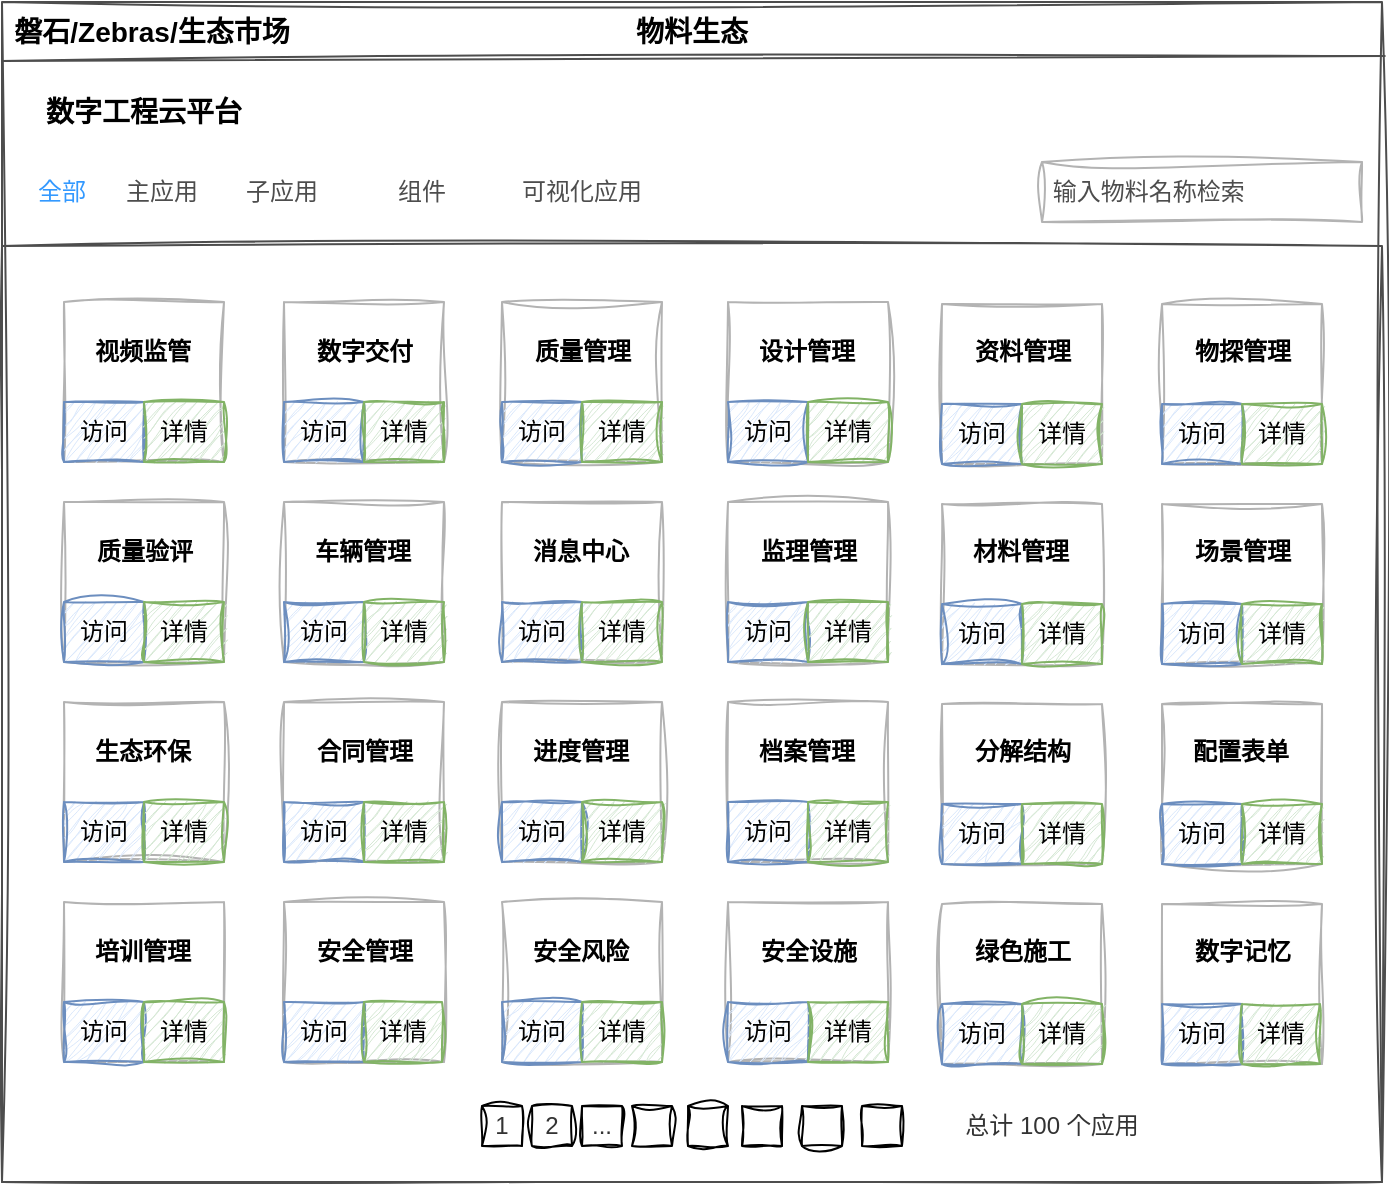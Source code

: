<mxfile version="23.1.5" type="github">
  <diagram name="第 1 页" id="OyjIwlZL_Nj2LDqeHZL8">
    <mxGraphModel dx="1259" dy="702" grid="1" gridSize="10" guides="1" tooltips="1" connect="1" arrows="1" fold="1" page="1" pageScale="1" pageWidth="827" pageHeight="1169" math="0" shadow="0">
      <root>
        <mxCell id="0" />
        <mxCell id="1" parent="0" />
        <mxCell id="6N8xe3_TxVTpXBkaAM9S-1" value="" style="rounded=0;whiteSpace=wrap;html=1;fillColor=none;strokeColor=#4D4D4D;shadow=0;sketch=1;curveFitting=1;jiggle=2;" vertex="1" parent="1">
          <mxGeometry x="60" y="140" width="690" height="590" as="geometry" />
        </mxCell>
        <mxCell id="6N8xe3_TxVTpXBkaAM9S-2" value="" style="rounded=0;whiteSpace=wrap;html=1;fillColor=none;strokeColor=#4D4D4D;shadow=0;sketch=1;curveFitting=1;jiggle=2;" vertex="1" parent="1">
          <mxGeometry x="60" y="262" width="690" height="468" as="geometry" />
        </mxCell>
        <mxCell id="6N8xe3_TxVTpXBkaAM9S-3" value="数字工程云平台" style="text;html=1;align=left;verticalAlign=middle;whiteSpace=wrap;rounded=0;shadow=0;fontSize=14;fontStyle=1;sketch=1;curveFitting=1;jiggle=2;" vertex="1" parent="1">
          <mxGeometry x="80" y="180" width="210" height="30" as="geometry" />
        </mxCell>
        <mxCell id="6N8xe3_TxVTpXBkaAM9S-4" value="物料生态" style="text;html=1;align=center;verticalAlign=middle;whiteSpace=wrap;rounded=0;fontSize=14;fontStyle=1;shadow=0;sketch=1;curveFitting=1;jiggle=2;" vertex="1" parent="1">
          <mxGeometry x="375" y="140" width="60" height="30" as="geometry" />
        </mxCell>
        <mxCell id="6N8xe3_TxVTpXBkaAM9S-5" value="磐石/Zebras/生态市场" style="text;html=1;align=center;verticalAlign=middle;whiteSpace=wrap;rounded=0;fontSize=14;fontStyle=1;shadow=0;sketch=1;curveFitting=1;jiggle=2;" vertex="1" parent="1">
          <mxGeometry x="60" y="140" width="150" height="30" as="geometry" />
        </mxCell>
        <mxCell id="6N8xe3_TxVTpXBkaAM9S-6" value="&lt;font color=&quot;#4d4d4d&quot;&gt;&amp;nbsp;输入物料名称检索&lt;/font&gt;" style="text;html=1;align=left;verticalAlign=middle;whiteSpace=wrap;rounded=0;strokeColor=#B3B3B3;shadow=0;sketch=1;curveFitting=1;jiggle=2;" vertex="1" parent="1">
          <mxGeometry x="580" y="220" width="160" height="30" as="geometry" />
        </mxCell>
        <mxCell id="6N8xe3_TxVTpXBkaAM9S-7" value="全部" style="text;html=1;align=center;verticalAlign=middle;whiteSpace=wrap;rounded=0;fontColor=#3399FF;shadow=0;sketch=1;curveFitting=1;jiggle=2;" vertex="1" parent="1">
          <mxGeometry x="60" y="220" width="60" height="30" as="geometry" />
        </mxCell>
        <mxCell id="6N8xe3_TxVTpXBkaAM9S-8" value="主应用" style="text;html=1;align=center;verticalAlign=middle;whiteSpace=wrap;rounded=0;fontColor=#4D4D4D;shadow=0;sketch=1;curveFitting=1;jiggle=2;" vertex="1" parent="1">
          <mxGeometry x="120" y="220" width="40" height="30" as="geometry" />
        </mxCell>
        <mxCell id="6N8xe3_TxVTpXBkaAM9S-9" value="&lt;font&gt;子应用&lt;/font&gt;" style="text;html=1;align=center;verticalAlign=middle;whiteSpace=wrap;rounded=0;shadow=0;fontColor=#4D4D4D;sketch=1;curveFitting=1;jiggle=2;" vertex="1" parent="1">
          <mxGeometry x="180" y="220" width="40" height="30" as="geometry" />
        </mxCell>
        <mxCell id="6N8xe3_TxVTpXBkaAM9S-10" value="&lt;font&gt;组件&lt;/font&gt;" style="text;html=1;align=center;verticalAlign=middle;whiteSpace=wrap;rounded=0;shadow=0;fontColor=#4D4D4D;sketch=1;curveFitting=1;jiggle=2;" vertex="1" parent="1">
          <mxGeometry x="250" y="220" width="40" height="30" as="geometry" />
        </mxCell>
        <mxCell id="6N8xe3_TxVTpXBkaAM9S-11" value="&lt;font&gt;可视化应用&lt;/font&gt;" style="text;html=1;align=center;verticalAlign=middle;whiteSpace=wrap;rounded=0;shadow=0;fontColor=#4D4D4D;sketch=1;curveFitting=1;jiggle=2;" vertex="1" parent="1">
          <mxGeometry x="310" y="220" width="80" height="30" as="geometry" />
        </mxCell>
        <mxCell id="6N8xe3_TxVTpXBkaAM9S-12" value="" style="whiteSpace=wrap;html=1;aspect=fixed;fillColor=none;shadow=0;fontColor=#333333;sketch=1;curveFitting=1;jiggle=2;" vertex="1" parent="1">
          <mxGeometry x="403" y="692" width="20" height="20" as="geometry" />
        </mxCell>
        <mxCell id="6N8xe3_TxVTpXBkaAM9S-13" value="" style="whiteSpace=wrap;html=1;aspect=fixed;fillColor=none;shadow=0;fontColor=#333333;sketch=1;curveFitting=1;jiggle=2;" vertex="1" parent="1">
          <mxGeometry x="375" y="692" width="20" height="20" as="geometry" />
        </mxCell>
        <mxCell id="6N8xe3_TxVTpXBkaAM9S-14" value="..." style="whiteSpace=wrap;html=1;aspect=fixed;fillColor=none;shadow=0;fontColor=#333333;sketch=1;curveFitting=1;jiggle=2;" vertex="1" parent="1">
          <mxGeometry x="350" y="692" width="20" height="20" as="geometry" />
        </mxCell>
        <mxCell id="6N8xe3_TxVTpXBkaAM9S-15" value="2" style="whiteSpace=wrap;html=1;aspect=fixed;fillColor=none;shadow=0;fontColor=#333333;sketch=1;curveFitting=1;jiggle=2;" vertex="1" parent="1">
          <mxGeometry x="325" y="692" width="20" height="20" as="geometry" />
        </mxCell>
        <mxCell id="6N8xe3_TxVTpXBkaAM9S-16" value="1" style="whiteSpace=wrap;html=1;aspect=fixed;fillColor=none;shadow=0;fontColor=#333333;sketch=1;curveFitting=1;jiggle=2;" vertex="1" parent="1">
          <mxGeometry x="300" y="692" width="20" height="20" as="geometry" />
        </mxCell>
        <mxCell id="6N8xe3_TxVTpXBkaAM9S-17" value="" style="whiteSpace=wrap;html=1;aspect=fixed;fillColor=none;shadow=0;fontColor=#333333;sketch=1;curveFitting=1;jiggle=2;" vertex="1" parent="1">
          <mxGeometry x="430" y="692" width="20" height="20" as="geometry" />
        </mxCell>
        <mxCell id="6N8xe3_TxVTpXBkaAM9S-18" value="" style="whiteSpace=wrap;html=1;aspect=fixed;fillColor=none;shadow=0;fontColor=#333333;sketch=1;curveFitting=1;jiggle=2;" vertex="1" parent="1">
          <mxGeometry x="460" y="692" width="20" height="20" as="geometry" />
        </mxCell>
        <mxCell id="6N8xe3_TxVTpXBkaAM9S-19" value="" style="whiteSpace=wrap;html=1;aspect=fixed;fillColor=none;shadow=0;fontColor=#333333;sketch=1;curveFitting=1;jiggle=2;" vertex="1" parent="1">
          <mxGeometry x="490" y="692" width="20" height="20" as="geometry" />
        </mxCell>
        <mxCell id="6N8xe3_TxVTpXBkaAM9S-20" value="总计 100 个应用" style="text;html=1;align=center;verticalAlign=middle;whiteSpace=wrap;rounded=0;shadow=0;fontColor=#333333;sketch=1;curveFitting=1;jiggle=2;" vertex="1" parent="1">
          <mxGeometry x="530" y="687" width="110" height="30" as="geometry" />
        </mxCell>
        <mxCell id="6N8xe3_TxVTpXBkaAM9S-21" value="" style="endArrow=none;html=1;rounded=0;entryX=1.002;entryY=0.034;entryDx=0;entryDy=0;entryPerimeter=0;exitX=0;exitY=0.75;exitDx=0;exitDy=0;strokeColor=#4D4D4D;shadow=0;sketch=1;curveFitting=1;jiggle=2;" edge="1" parent="1">
          <mxGeometry width="50" height="50" relative="1" as="geometry">
            <mxPoint x="60" y="169.5" as="sourcePoint" />
            <mxPoint x="751.38" y="167.06" as="targetPoint" />
          </mxGeometry>
        </mxCell>
        <mxCell id="6N8xe3_TxVTpXBkaAM9S-22" value="" style="whiteSpace=wrap;html=1;aspect=fixed;fillColor=none;strokeColor=#B3B3B3;sketch=1;curveFitting=1;jiggle=2;shadow=0;" vertex="1" parent="1">
          <mxGeometry x="91" y="290" width="80" height="80" as="geometry" />
        </mxCell>
        <mxCell id="6N8xe3_TxVTpXBkaAM9S-23" value="" style="whiteSpace=wrap;html=1;aspect=fixed;fillColor=none;strokeColor=#B3B3B3;sketch=1;curveFitting=1;jiggle=2;shadow=0;" vertex="1" parent="1">
          <mxGeometry x="201" y="290" width="80" height="80" as="geometry" />
        </mxCell>
        <mxCell id="6N8xe3_TxVTpXBkaAM9S-24" value="" style="whiteSpace=wrap;html=1;aspect=fixed;fillColor=none;strokeColor=#B3B3B3;sketch=1;curveFitting=1;jiggle=2;shadow=0;" vertex="1" parent="1">
          <mxGeometry x="91" y="390" width="80" height="80" as="geometry" />
        </mxCell>
        <mxCell id="6N8xe3_TxVTpXBkaAM9S-25" value="" style="whiteSpace=wrap;html=1;aspect=fixed;fillColor=none;strokeColor=#B3B3B3;sketch=1;curveFitting=1;jiggle=2;shadow=0;" vertex="1" parent="1">
          <mxGeometry x="201" y="390" width="80" height="80" as="geometry" />
        </mxCell>
        <mxCell id="6N8xe3_TxVTpXBkaAM9S-26" value="" style="whiteSpace=wrap;html=1;aspect=fixed;fillColor=none;strokeColor=#B3B3B3;sketch=1;curveFitting=1;jiggle=2;shadow=0;" vertex="1" parent="1">
          <mxGeometry x="91" y="490" width="80" height="80" as="geometry" />
        </mxCell>
        <mxCell id="6N8xe3_TxVTpXBkaAM9S-27" value="" style="whiteSpace=wrap;html=1;aspect=fixed;fillColor=none;strokeColor=#B3B3B3;sketch=1;curveFitting=1;jiggle=2;shadow=0;" vertex="1" parent="1">
          <mxGeometry x="91" y="590" width="80" height="80" as="geometry" />
        </mxCell>
        <mxCell id="6N8xe3_TxVTpXBkaAM9S-28" value="" style="whiteSpace=wrap;html=1;aspect=fixed;fillColor=none;strokeColor=#B3B3B3;sketch=1;curveFitting=1;jiggle=2;shadow=0;" vertex="1" parent="1">
          <mxGeometry x="201" y="490" width="80" height="80" as="geometry" />
        </mxCell>
        <mxCell id="6N8xe3_TxVTpXBkaAM9S-29" value="" style="whiteSpace=wrap;html=1;aspect=fixed;fillColor=none;strokeColor=#B3B3B3;sketch=1;curveFitting=1;jiggle=2;shadow=0;" vertex="1" parent="1">
          <mxGeometry x="201" y="590" width="80" height="80" as="geometry" />
        </mxCell>
        <mxCell id="6N8xe3_TxVTpXBkaAM9S-30" value="访问" style="rounded=0;whiteSpace=wrap;html=1;strokeColor=#6c8ebf;fillColor=#dae8fc;sketch=1;curveFitting=1;jiggle=2;shadow=0;" vertex="1" parent="1">
          <mxGeometry x="91" y="340" width="40" height="30" as="geometry" />
        </mxCell>
        <mxCell id="6N8xe3_TxVTpXBkaAM9S-31" value="详情" style="rounded=0;whiteSpace=wrap;html=1;strokeColor=#82b366;fillColor=#d5e8d4;sketch=1;curveFitting=1;jiggle=2;shadow=0;" vertex="1" parent="1">
          <mxGeometry x="131" y="340" width="40" height="30" as="geometry" />
        </mxCell>
        <mxCell id="6N8xe3_TxVTpXBkaAM9S-32" value="访问" style="rounded=0;whiteSpace=wrap;html=1;strokeColor=#6c8ebf;fillColor=#dae8fc;sketch=1;curveFitting=1;jiggle=2;shadow=0;" vertex="1" parent="1">
          <mxGeometry x="91" y="440" width="40" height="30" as="geometry" />
        </mxCell>
        <mxCell id="6N8xe3_TxVTpXBkaAM9S-33" value="详情" style="rounded=0;whiteSpace=wrap;html=1;strokeColor=#82b366;fillColor=#d5e8d4;sketch=1;curveFitting=1;jiggle=2;shadow=0;" vertex="1" parent="1">
          <mxGeometry x="131" y="440" width="40" height="30" as="geometry" />
        </mxCell>
        <mxCell id="6N8xe3_TxVTpXBkaAM9S-34" value="访问" style="rounded=0;whiteSpace=wrap;html=1;strokeColor=#6c8ebf;fillColor=#dae8fc;sketch=1;curveFitting=1;jiggle=2;shadow=0;" vertex="1" parent="1">
          <mxGeometry x="91" y="540" width="40" height="30" as="geometry" />
        </mxCell>
        <mxCell id="6N8xe3_TxVTpXBkaAM9S-35" value="详情" style="rounded=0;whiteSpace=wrap;html=1;strokeColor=#82b366;fillColor=#d5e8d4;sketch=1;curveFitting=1;jiggle=2;shadow=0;" vertex="1" parent="1">
          <mxGeometry x="131" y="540" width="40" height="30" as="geometry" />
        </mxCell>
        <mxCell id="6N8xe3_TxVTpXBkaAM9S-36" value="访问" style="rounded=0;whiteSpace=wrap;html=1;strokeColor=#6c8ebf;fillColor=#dae8fc;sketch=1;curveFitting=1;jiggle=2;shadow=0;" vertex="1" parent="1">
          <mxGeometry x="91" y="640" width="40" height="30" as="geometry" />
        </mxCell>
        <mxCell id="6N8xe3_TxVTpXBkaAM9S-37" value="详情" style="rounded=0;whiteSpace=wrap;html=1;strokeColor=#82b366;fillColor=#d5e8d4;sketch=1;curveFitting=1;jiggle=2;shadow=0;" vertex="1" parent="1">
          <mxGeometry x="131" y="640" width="40" height="30" as="geometry" />
        </mxCell>
        <mxCell id="6N8xe3_TxVTpXBkaAM9S-38" value="访问" style="rounded=0;whiteSpace=wrap;html=1;strokeColor=#6c8ebf;fillColor=#dae8fc;sketch=1;curveFitting=1;jiggle=2;shadow=0;" vertex="1" parent="1">
          <mxGeometry x="201" y="640" width="40" height="30" as="geometry" />
        </mxCell>
        <mxCell id="6N8xe3_TxVTpXBkaAM9S-39" value="详情" style="rounded=0;whiteSpace=wrap;html=1;strokeColor=#82b366;fillColor=#d5e8d4;sketch=1;curveFitting=1;jiggle=2;shadow=0;" vertex="1" parent="1">
          <mxGeometry x="241" y="640" width="39" height="30" as="geometry" />
        </mxCell>
        <mxCell id="6N8xe3_TxVTpXBkaAM9S-40" value="访问" style="rounded=0;whiteSpace=wrap;html=1;strokeColor=#6c8ebf;fillColor=#dae8fc;sketch=1;curveFitting=1;jiggle=2;shadow=0;" vertex="1" parent="1">
          <mxGeometry x="201" y="540" width="40" height="30" as="geometry" />
        </mxCell>
        <mxCell id="6N8xe3_TxVTpXBkaAM9S-41" value="详情" style="rounded=0;whiteSpace=wrap;html=1;strokeColor=#82b366;fillColor=#d5e8d4;sketch=1;curveFitting=1;jiggle=2;shadow=0;" vertex="1" parent="1">
          <mxGeometry x="241" y="540" width="40" height="30" as="geometry" />
        </mxCell>
        <mxCell id="6N8xe3_TxVTpXBkaAM9S-42" value="访问" style="rounded=0;whiteSpace=wrap;html=1;strokeColor=#6c8ebf;fillColor=#dae8fc;sketch=1;curveFitting=1;jiggle=2;shadow=0;" vertex="1" parent="1">
          <mxGeometry x="201" y="440" width="40" height="30" as="geometry" />
        </mxCell>
        <mxCell id="6N8xe3_TxVTpXBkaAM9S-43" value="详情" style="rounded=0;whiteSpace=wrap;html=1;strokeColor=#82b366;fillColor=#d5e8d4;sketch=1;curveFitting=1;jiggle=2;shadow=0;" vertex="1" parent="1">
          <mxGeometry x="241" y="440" width="40" height="30" as="geometry" />
        </mxCell>
        <mxCell id="6N8xe3_TxVTpXBkaAM9S-44" value="访问" style="rounded=0;whiteSpace=wrap;html=1;strokeColor=#6c8ebf;fillColor=#dae8fc;sketch=1;curveFitting=1;jiggle=2;shadow=0;" vertex="1" parent="1">
          <mxGeometry x="201" y="340" width="40" height="30" as="geometry" />
        </mxCell>
        <mxCell id="6N8xe3_TxVTpXBkaAM9S-45" value="详情" style="rounded=0;whiteSpace=wrap;html=1;strokeColor=#82b366;fillColor=#d5e8d4;sketch=1;curveFitting=1;jiggle=2;shadow=0;" vertex="1" parent="1">
          <mxGeometry x="241" y="340" width="40" height="30" as="geometry" />
        </mxCell>
        <mxCell id="6N8xe3_TxVTpXBkaAM9S-46" value="" style="whiteSpace=wrap;html=1;aspect=fixed;fillColor=none;strokeColor=#B3B3B3;sketch=1;curveFitting=1;jiggle=2;shadow=0;" vertex="1" parent="1">
          <mxGeometry x="310" y="290" width="80" height="80" as="geometry" />
        </mxCell>
        <mxCell id="6N8xe3_TxVTpXBkaAM9S-47" value="" style="whiteSpace=wrap;html=1;aspect=fixed;fillColor=none;strokeColor=#B3B3B3;sketch=1;curveFitting=1;jiggle=2;shadow=0;" vertex="1" parent="1">
          <mxGeometry x="423" y="290" width="80" height="80" as="geometry" />
        </mxCell>
        <mxCell id="6N8xe3_TxVTpXBkaAM9S-48" value="" style="whiteSpace=wrap;html=1;aspect=fixed;fillColor=none;strokeColor=#B3B3B3;sketch=1;curveFitting=1;jiggle=2;shadow=0;" vertex="1" parent="1">
          <mxGeometry x="310" y="390" width="80" height="80" as="geometry" />
        </mxCell>
        <mxCell id="6N8xe3_TxVTpXBkaAM9S-49" value="" style="whiteSpace=wrap;html=1;aspect=fixed;fillColor=none;strokeColor=#B3B3B3;sketch=1;curveFitting=1;jiggle=2;shadow=0;" vertex="1" parent="1">
          <mxGeometry x="423" y="390" width="80" height="80" as="geometry" />
        </mxCell>
        <mxCell id="6N8xe3_TxVTpXBkaAM9S-50" value="" style="whiteSpace=wrap;html=1;aspect=fixed;fillColor=none;strokeColor=#B3B3B3;sketch=1;curveFitting=1;jiggle=2;shadow=0;" vertex="1" parent="1">
          <mxGeometry x="310" y="490" width="80" height="80" as="geometry" />
        </mxCell>
        <mxCell id="6N8xe3_TxVTpXBkaAM9S-51" value="" style="whiteSpace=wrap;html=1;aspect=fixed;fillColor=none;strokeColor=#B3B3B3;sketch=1;curveFitting=1;jiggle=2;shadow=0;" vertex="1" parent="1">
          <mxGeometry x="310" y="590" width="80" height="80" as="geometry" />
        </mxCell>
        <mxCell id="6N8xe3_TxVTpXBkaAM9S-52" value="" style="whiteSpace=wrap;html=1;aspect=fixed;fillColor=none;strokeColor=#B3B3B3;sketch=1;curveFitting=1;jiggle=2;shadow=0;" vertex="1" parent="1">
          <mxGeometry x="423" y="490" width="80" height="80" as="geometry" />
        </mxCell>
        <mxCell id="6N8xe3_TxVTpXBkaAM9S-53" value="" style="whiteSpace=wrap;html=1;aspect=fixed;fillColor=none;strokeColor=#B3B3B3;sketch=1;curveFitting=1;jiggle=2;shadow=0;" vertex="1" parent="1">
          <mxGeometry x="423" y="590" width="80" height="80" as="geometry" />
        </mxCell>
        <mxCell id="6N8xe3_TxVTpXBkaAM9S-54" value="访问" style="rounded=0;whiteSpace=wrap;html=1;strokeColor=#6c8ebf;fillColor=#dae8fc;sketch=1;curveFitting=1;jiggle=2;shadow=0;" vertex="1" parent="1">
          <mxGeometry x="310" y="340" width="40" height="30" as="geometry" />
        </mxCell>
        <mxCell id="6N8xe3_TxVTpXBkaAM9S-55" value="详情" style="rounded=0;whiteSpace=wrap;html=1;strokeColor=#82b366;fillColor=#d5e8d4;sketch=1;curveFitting=1;jiggle=2;shadow=0;" vertex="1" parent="1">
          <mxGeometry x="350" y="340" width="40" height="30" as="geometry" />
        </mxCell>
        <mxCell id="6N8xe3_TxVTpXBkaAM9S-56" value="访问" style="rounded=0;whiteSpace=wrap;html=1;strokeColor=#6c8ebf;fillColor=#dae8fc;sketch=1;curveFitting=1;jiggle=2;shadow=0;" vertex="1" parent="1">
          <mxGeometry x="310" y="440" width="40" height="30" as="geometry" />
        </mxCell>
        <mxCell id="6N8xe3_TxVTpXBkaAM9S-57" value="详情" style="rounded=0;whiteSpace=wrap;html=1;strokeColor=#82b366;fillColor=#d5e8d4;sketch=1;curveFitting=1;jiggle=2;shadow=0;" vertex="1" parent="1">
          <mxGeometry x="350" y="440" width="40" height="30" as="geometry" />
        </mxCell>
        <mxCell id="6N8xe3_TxVTpXBkaAM9S-58" value="访问" style="rounded=0;whiteSpace=wrap;html=1;strokeColor=#6c8ebf;fillColor=#dae8fc;sketch=1;curveFitting=1;jiggle=2;shadow=0;" vertex="1" parent="1">
          <mxGeometry x="310" y="540" width="40" height="30" as="geometry" />
        </mxCell>
        <mxCell id="6N8xe3_TxVTpXBkaAM9S-59" value="详情" style="rounded=0;whiteSpace=wrap;html=1;strokeColor=#82b366;fillColor=#d5e8d4;sketch=1;curveFitting=1;jiggle=2;shadow=0;" vertex="1" parent="1">
          <mxGeometry x="350" y="540" width="40" height="30" as="geometry" />
        </mxCell>
        <mxCell id="6N8xe3_TxVTpXBkaAM9S-60" value="访问" style="rounded=0;whiteSpace=wrap;html=1;strokeColor=#6c8ebf;fillColor=#dae8fc;sketch=1;curveFitting=1;jiggle=2;shadow=0;" vertex="1" parent="1">
          <mxGeometry x="310" y="640" width="40" height="30" as="geometry" />
        </mxCell>
        <mxCell id="6N8xe3_TxVTpXBkaAM9S-61" value="详情" style="rounded=0;whiteSpace=wrap;html=1;strokeColor=#82b366;fillColor=#d5e8d4;sketch=1;curveFitting=1;jiggle=2;shadow=0;" vertex="1" parent="1">
          <mxGeometry x="350" y="640" width="40" height="30" as="geometry" />
        </mxCell>
        <mxCell id="6N8xe3_TxVTpXBkaAM9S-62" value="访问" style="rounded=0;whiteSpace=wrap;html=1;strokeColor=#6c8ebf;fillColor=#dae8fc;sketch=1;curveFitting=1;jiggle=2;shadow=0;" vertex="1" parent="1">
          <mxGeometry x="423" y="640" width="40" height="30" as="geometry" />
        </mxCell>
        <mxCell id="6N8xe3_TxVTpXBkaAM9S-63" value="详情" style="rounded=0;whiteSpace=wrap;html=1;strokeColor=#82b366;fillColor=#d5e8d4;sketch=1;curveFitting=1;jiggle=2;shadow=0;" vertex="1" parent="1">
          <mxGeometry x="463" y="640" width="40" height="30" as="geometry" />
        </mxCell>
        <mxCell id="6N8xe3_TxVTpXBkaAM9S-64" value="访问" style="rounded=0;whiteSpace=wrap;html=1;strokeColor=#6c8ebf;fillColor=#dae8fc;sketch=1;curveFitting=1;jiggle=2;shadow=0;" vertex="1" parent="1">
          <mxGeometry x="423" y="540" width="40" height="30" as="geometry" />
        </mxCell>
        <mxCell id="6N8xe3_TxVTpXBkaAM9S-65" value="详情" style="rounded=0;whiteSpace=wrap;html=1;strokeColor=#82b366;fillColor=#d5e8d4;sketch=1;curveFitting=1;jiggle=2;shadow=0;" vertex="1" parent="1">
          <mxGeometry x="463" y="540" width="40" height="30" as="geometry" />
        </mxCell>
        <mxCell id="6N8xe3_TxVTpXBkaAM9S-66" value="访问" style="rounded=0;whiteSpace=wrap;html=1;strokeColor=#6c8ebf;fillColor=#dae8fc;sketch=1;curveFitting=1;jiggle=2;shadow=0;" vertex="1" parent="1">
          <mxGeometry x="423" y="440" width="40" height="30" as="geometry" />
        </mxCell>
        <mxCell id="6N8xe3_TxVTpXBkaAM9S-67" value="详情" style="rounded=0;whiteSpace=wrap;html=1;strokeColor=#82b366;fillColor=#d5e8d4;sketch=1;curveFitting=1;jiggle=2;shadow=0;" vertex="1" parent="1">
          <mxGeometry x="463" y="440" width="40" height="30" as="geometry" />
        </mxCell>
        <mxCell id="6N8xe3_TxVTpXBkaAM9S-68" value="访问" style="rounded=0;whiteSpace=wrap;html=1;strokeColor=#6c8ebf;fillColor=#dae8fc;sketch=1;curveFitting=1;jiggle=2;shadow=0;" vertex="1" parent="1">
          <mxGeometry x="423" y="340" width="40" height="30" as="geometry" />
        </mxCell>
        <mxCell id="6N8xe3_TxVTpXBkaAM9S-69" value="详情" style="rounded=0;whiteSpace=wrap;html=1;strokeColor=#82b366;fillColor=#d5e8d4;sketch=1;curveFitting=1;jiggle=2;shadow=0;" vertex="1" parent="1">
          <mxGeometry x="463" y="340" width="40" height="30" as="geometry" />
        </mxCell>
        <mxCell id="6N8xe3_TxVTpXBkaAM9S-70" value="" style="whiteSpace=wrap;html=1;aspect=fixed;fillColor=none;strokeColor=#B3B3B3;sketch=1;curveFitting=1;jiggle=2;shadow=0;" vertex="1" parent="1">
          <mxGeometry x="530" y="291" width="80" height="80" as="geometry" />
        </mxCell>
        <mxCell id="6N8xe3_TxVTpXBkaAM9S-71" value="" style="whiteSpace=wrap;html=1;aspect=fixed;fillColor=none;strokeColor=#B3B3B3;sketch=1;curveFitting=1;jiggle=2;shadow=0;" vertex="1" parent="1">
          <mxGeometry x="640" y="291" width="80" height="80" as="geometry" />
        </mxCell>
        <mxCell id="6N8xe3_TxVTpXBkaAM9S-72" value="" style="whiteSpace=wrap;html=1;aspect=fixed;fillColor=none;strokeColor=#B3B3B3;sketch=1;curveFitting=1;jiggle=2;shadow=0;" vertex="1" parent="1">
          <mxGeometry x="530" y="391" width="80" height="80" as="geometry" />
        </mxCell>
        <mxCell id="6N8xe3_TxVTpXBkaAM9S-73" value="" style="whiteSpace=wrap;html=1;aspect=fixed;fillColor=none;strokeColor=#B3B3B3;sketch=1;curveFitting=1;jiggle=2;shadow=0;" vertex="1" parent="1">
          <mxGeometry x="640" y="391" width="80" height="80" as="geometry" />
        </mxCell>
        <mxCell id="6N8xe3_TxVTpXBkaAM9S-74" value="" style="whiteSpace=wrap;html=1;aspect=fixed;fillColor=none;strokeColor=#B3B3B3;sketch=1;curveFitting=1;jiggle=2;shadow=0;" vertex="1" parent="1">
          <mxGeometry x="530" y="491" width="80" height="80" as="geometry" />
        </mxCell>
        <mxCell id="6N8xe3_TxVTpXBkaAM9S-75" value="" style="whiteSpace=wrap;html=1;aspect=fixed;fillColor=none;strokeColor=#B3B3B3;sketch=1;curveFitting=1;jiggle=2;shadow=0;" vertex="1" parent="1">
          <mxGeometry x="530" y="591" width="80" height="80" as="geometry" />
        </mxCell>
        <mxCell id="6N8xe3_TxVTpXBkaAM9S-76" value="" style="whiteSpace=wrap;html=1;aspect=fixed;fillColor=none;strokeColor=#B3B3B3;sketch=1;curveFitting=1;jiggle=2;shadow=0;" vertex="1" parent="1">
          <mxGeometry x="640" y="491" width="80" height="80" as="geometry" />
        </mxCell>
        <mxCell id="6N8xe3_TxVTpXBkaAM9S-77" value="" style="whiteSpace=wrap;html=1;aspect=fixed;fillColor=none;strokeColor=#B3B3B3;sketch=1;curveFitting=1;jiggle=2;shadow=0;" vertex="1" parent="1">
          <mxGeometry x="640" y="591" width="80" height="80" as="geometry" />
        </mxCell>
        <mxCell id="6N8xe3_TxVTpXBkaAM9S-78" value="访问" style="rounded=0;whiteSpace=wrap;html=1;strokeColor=#6c8ebf;fillColor=#dae8fc;sketch=1;curveFitting=1;jiggle=2;shadow=0;" vertex="1" parent="1">
          <mxGeometry x="530" y="341" width="40" height="30" as="geometry" />
        </mxCell>
        <mxCell id="6N8xe3_TxVTpXBkaAM9S-79" value="详情" style="rounded=0;whiteSpace=wrap;html=1;strokeColor=#82b366;fillColor=#d5e8d4;sketch=1;curveFitting=1;jiggle=2;shadow=0;" vertex="1" parent="1">
          <mxGeometry x="570" y="341" width="40" height="30" as="geometry" />
        </mxCell>
        <mxCell id="6N8xe3_TxVTpXBkaAM9S-80" value="访问" style="rounded=0;whiteSpace=wrap;html=1;strokeColor=#6c8ebf;fillColor=#dae8fc;sketch=1;curveFitting=1;jiggle=2;shadow=0;" vertex="1" parent="1">
          <mxGeometry x="530" y="441" width="40" height="30" as="geometry" />
        </mxCell>
        <mxCell id="6N8xe3_TxVTpXBkaAM9S-81" value="详情" style="rounded=0;whiteSpace=wrap;html=1;strokeColor=#82b366;fillColor=#d5e8d4;sketch=1;curveFitting=1;jiggle=2;shadow=0;" vertex="1" parent="1">
          <mxGeometry x="570" y="441" width="40" height="30" as="geometry" />
        </mxCell>
        <mxCell id="6N8xe3_TxVTpXBkaAM9S-82" value="访问" style="rounded=0;whiteSpace=wrap;html=1;strokeColor=#6c8ebf;fillColor=#dae8fc;sketch=1;curveFitting=1;jiggle=2;shadow=0;" vertex="1" parent="1">
          <mxGeometry x="530" y="541" width="40" height="30" as="geometry" />
        </mxCell>
        <mxCell id="6N8xe3_TxVTpXBkaAM9S-83" value="详情" style="rounded=0;whiteSpace=wrap;html=1;strokeColor=#82b366;fillColor=#d5e8d4;sketch=1;curveFitting=1;jiggle=2;shadow=0;" vertex="1" parent="1">
          <mxGeometry x="570" y="541" width="40" height="30" as="geometry" />
        </mxCell>
        <mxCell id="6N8xe3_TxVTpXBkaAM9S-84" value="访问" style="rounded=0;whiteSpace=wrap;html=1;strokeColor=#6c8ebf;fillColor=#dae8fc;sketch=1;curveFitting=1;jiggle=2;shadow=0;" vertex="1" parent="1">
          <mxGeometry x="530" y="641" width="40" height="30" as="geometry" />
        </mxCell>
        <mxCell id="6N8xe3_TxVTpXBkaAM9S-85" value="详情" style="rounded=0;whiteSpace=wrap;html=1;strokeColor=#82b366;fillColor=#d5e8d4;sketch=1;curveFitting=1;jiggle=2;shadow=0;" vertex="1" parent="1">
          <mxGeometry x="570" y="641" width="40" height="30" as="geometry" />
        </mxCell>
        <mxCell id="6N8xe3_TxVTpXBkaAM9S-86" value="访问" style="rounded=0;whiteSpace=wrap;html=1;strokeColor=#6c8ebf;fillColor=#dae8fc;sketch=1;curveFitting=1;jiggle=2;shadow=0;" vertex="1" parent="1">
          <mxGeometry x="640" y="641" width="40" height="30" as="geometry" />
        </mxCell>
        <mxCell id="6N8xe3_TxVTpXBkaAM9S-87" value="详情" style="rounded=0;whiteSpace=wrap;html=1;strokeColor=#82b366;fillColor=#d5e8d4;sketch=1;curveFitting=1;jiggle=2;shadow=0;" vertex="1" parent="1">
          <mxGeometry x="680" y="641" width="39" height="30" as="geometry" />
        </mxCell>
        <mxCell id="6N8xe3_TxVTpXBkaAM9S-88" value="访问" style="rounded=0;whiteSpace=wrap;html=1;strokeColor=#6c8ebf;fillColor=#dae8fc;sketch=1;curveFitting=1;jiggle=2;shadow=0;" vertex="1" parent="1">
          <mxGeometry x="640" y="541" width="40" height="30" as="geometry" />
        </mxCell>
        <mxCell id="6N8xe3_TxVTpXBkaAM9S-89" value="详情" style="rounded=0;whiteSpace=wrap;html=1;strokeColor=#82b366;fillColor=#d5e8d4;sketch=1;curveFitting=1;jiggle=2;shadow=0;" vertex="1" parent="1">
          <mxGeometry x="680" y="541" width="40" height="30" as="geometry" />
        </mxCell>
        <mxCell id="6N8xe3_TxVTpXBkaAM9S-90" value="访问" style="rounded=0;whiteSpace=wrap;html=1;strokeColor=#6c8ebf;fillColor=#dae8fc;sketch=1;curveFitting=1;jiggle=2;shadow=0;" vertex="1" parent="1">
          <mxGeometry x="640" y="441" width="40" height="30" as="geometry" />
        </mxCell>
        <mxCell id="6N8xe3_TxVTpXBkaAM9S-91" value="详情" style="rounded=0;whiteSpace=wrap;html=1;strokeColor=#82b366;fillColor=#d5e8d4;sketch=1;curveFitting=1;jiggle=2;shadow=0;" vertex="1" parent="1">
          <mxGeometry x="680" y="441" width="40" height="30" as="geometry" />
        </mxCell>
        <mxCell id="6N8xe3_TxVTpXBkaAM9S-92" value="访问" style="rounded=0;whiteSpace=wrap;html=1;strokeColor=#6c8ebf;fillColor=#dae8fc;sketch=1;curveFitting=1;jiggle=2;shadow=0;" vertex="1" parent="1">
          <mxGeometry x="640" y="341" width="40" height="30" as="geometry" />
        </mxCell>
        <mxCell id="6N8xe3_TxVTpXBkaAM9S-93" value="详情" style="rounded=0;whiteSpace=wrap;html=1;strokeColor=#82b366;fillColor=#d5e8d4;sketch=1;curveFitting=1;jiggle=2;shadow=0;" vertex="1" parent="1">
          <mxGeometry x="680" y="341" width="40" height="30" as="geometry" />
        </mxCell>
        <mxCell id="6N8xe3_TxVTpXBkaAM9S-94" value="视频监管" style="text;html=1;align=center;verticalAlign=middle;whiteSpace=wrap;rounded=0;fontStyle=1;sketch=1;curveFitting=1;jiggle=2;shadow=0;" vertex="1" parent="1">
          <mxGeometry x="91" y="300" width="79" height="30" as="geometry" />
        </mxCell>
        <mxCell id="6N8xe3_TxVTpXBkaAM9S-95" value="数字交付" style="text;html=1;align=center;verticalAlign=middle;whiteSpace=wrap;rounded=0;fontStyle=1;sketch=1;curveFitting=1;jiggle=2;shadow=0;" vertex="1" parent="1">
          <mxGeometry x="202" y="300" width="79" height="30" as="geometry" />
        </mxCell>
        <mxCell id="6N8xe3_TxVTpXBkaAM9S-96" value="质量管理" style="text;html=1;align=center;verticalAlign=middle;whiteSpace=wrap;rounded=0;fontStyle=1;sketch=1;curveFitting=1;jiggle=2;shadow=0;" vertex="1" parent="1">
          <mxGeometry x="311" y="300" width="79" height="30" as="geometry" />
        </mxCell>
        <mxCell id="6N8xe3_TxVTpXBkaAM9S-97" value="设计管理" style="text;html=1;align=center;verticalAlign=middle;whiteSpace=wrap;rounded=0;fontStyle=1;sketch=1;curveFitting=1;jiggle=2;shadow=0;" vertex="1" parent="1">
          <mxGeometry x="423" y="300" width="79" height="30" as="geometry" />
        </mxCell>
        <mxCell id="6N8xe3_TxVTpXBkaAM9S-98" value="资料管理" style="text;html=1;align=center;verticalAlign=middle;whiteSpace=wrap;rounded=0;fontStyle=1;sketch=1;curveFitting=1;jiggle=2;shadow=0;" vertex="1" parent="1">
          <mxGeometry x="531" y="300" width="79" height="30" as="geometry" />
        </mxCell>
        <mxCell id="6N8xe3_TxVTpXBkaAM9S-99" value="物探管理" style="text;html=1;align=center;verticalAlign=middle;whiteSpace=wrap;rounded=0;fontStyle=1;sketch=1;curveFitting=1;jiggle=2;shadow=0;" vertex="1" parent="1">
          <mxGeometry x="641" y="300" width="79" height="30" as="geometry" />
        </mxCell>
        <mxCell id="6N8xe3_TxVTpXBkaAM9S-100" value="质量验评" style="text;html=1;align=center;verticalAlign=middle;whiteSpace=wrap;rounded=0;fontStyle=1;sketch=1;curveFitting=1;jiggle=2;shadow=0;" vertex="1" parent="1">
          <mxGeometry x="92" y="400" width="79" height="30" as="geometry" />
        </mxCell>
        <mxCell id="6N8xe3_TxVTpXBkaAM9S-101" value="车辆管理" style="text;html=1;align=center;verticalAlign=middle;whiteSpace=wrap;rounded=0;fontStyle=1;sketch=1;curveFitting=1;jiggle=2;shadow=0;" vertex="1" parent="1">
          <mxGeometry x="201" y="400" width="79" height="30" as="geometry" />
        </mxCell>
        <mxCell id="6N8xe3_TxVTpXBkaAM9S-102" value="消息中心" style="text;html=1;align=center;verticalAlign=middle;whiteSpace=wrap;rounded=0;fontStyle=1;sketch=1;curveFitting=1;jiggle=2;shadow=0;" vertex="1" parent="1">
          <mxGeometry x="310" y="400" width="79" height="30" as="geometry" />
        </mxCell>
        <mxCell id="6N8xe3_TxVTpXBkaAM9S-103" value="监理管理" style="text;html=1;align=center;verticalAlign=middle;whiteSpace=wrap;rounded=0;fontStyle=1;sketch=1;curveFitting=1;jiggle=2;shadow=0;" vertex="1" parent="1">
          <mxGeometry x="424" y="400" width="79" height="30" as="geometry" />
        </mxCell>
        <mxCell id="6N8xe3_TxVTpXBkaAM9S-104" value="材料管理" style="text;html=1;align=center;verticalAlign=middle;whiteSpace=wrap;rounded=0;fontStyle=1;sketch=1;curveFitting=1;jiggle=2;shadow=0;" vertex="1" parent="1">
          <mxGeometry x="530" y="400" width="79" height="30" as="geometry" />
        </mxCell>
        <mxCell id="6N8xe3_TxVTpXBkaAM9S-105" value="场景管理" style="text;html=1;align=center;verticalAlign=middle;whiteSpace=wrap;rounded=0;fontStyle=1;sketch=1;curveFitting=1;jiggle=2;shadow=0;" vertex="1" parent="1">
          <mxGeometry x="641" y="400" width="79" height="30" as="geometry" />
        </mxCell>
        <mxCell id="6N8xe3_TxVTpXBkaAM9S-106" value="生态环保" style="text;html=1;align=center;verticalAlign=middle;whiteSpace=wrap;rounded=0;fontStyle=1;sketch=1;curveFitting=1;jiggle=2;shadow=0;" vertex="1" parent="1">
          <mxGeometry x="91" y="500" width="79" height="30" as="geometry" />
        </mxCell>
        <mxCell id="6N8xe3_TxVTpXBkaAM9S-107" value="合同管理" style="text;html=1;align=center;verticalAlign=middle;whiteSpace=wrap;rounded=0;fontStyle=1;sketch=1;curveFitting=1;jiggle=2;shadow=0;" vertex="1" parent="1">
          <mxGeometry x="202" y="500" width="79" height="30" as="geometry" />
        </mxCell>
        <mxCell id="6N8xe3_TxVTpXBkaAM9S-108" value="进度管理" style="text;html=1;align=center;verticalAlign=middle;whiteSpace=wrap;rounded=0;fontStyle=1;sketch=1;curveFitting=1;jiggle=2;shadow=0;" vertex="1" parent="1">
          <mxGeometry x="310" y="500" width="79" height="30" as="geometry" />
        </mxCell>
        <mxCell id="6N8xe3_TxVTpXBkaAM9S-109" value="档案管理" style="text;html=1;align=center;verticalAlign=middle;whiteSpace=wrap;rounded=0;fontStyle=1;sketch=1;curveFitting=1;jiggle=2;shadow=0;" vertex="1" parent="1">
          <mxGeometry x="423" y="500" width="79" height="30" as="geometry" />
        </mxCell>
        <mxCell id="6N8xe3_TxVTpXBkaAM9S-110" value="分解结构" style="text;html=1;align=center;verticalAlign=middle;whiteSpace=wrap;rounded=0;fontStyle=1;sketch=1;curveFitting=1;jiggle=2;shadow=0;" vertex="1" parent="1">
          <mxGeometry x="531" y="500" width="79" height="30" as="geometry" />
        </mxCell>
        <mxCell id="6N8xe3_TxVTpXBkaAM9S-111" value="配置表单" style="text;html=1;align=center;verticalAlign=middle;whiteSpace=wrap;rounded=0;fontStyle=1;sketch=1;curveFitting=1;jiggle=2;shadow=0;" vertex="1" parent="1">
          <mxGeometry x="640" y="500" width="79" height="30" as="geometry" />
        </mxCell>
        <mxCell id="6N8xe3_TxVTpXBkaAM9S-112" value="培训管理" style="text;html=1;align=center;verticalAlign=middle;whiteSpace=wrap;rounded=0;fontStyle=1;sketch=1;curveFitting=1;jiggle=2;shadow=0;" vertex="1" parent="1">
          <mxGeometry x="91" y="600" width="79" height="30" as="geometry" />
        </mxCell>
        <mxCell id="6N8xe3_TxVTpXBkaAM9S-113" value="安全管理" style="text;html=1;align=center;verticalAlign=middle;whiteSpace=wrap;rounded=0;fontStyle=1;sketch=1;curveFitting=1;jiggle=2;shadow=0;" vertex="1" parent="1">
          <mxGeometry x="202" y="600" width="79" height="30" as="geometry" />
        </mxCell>
        <mxCell id="6N8xe3_TxVTpXBkaAM9S-114" value="安全风险" style="text;html=1;align=center;verticalAlign=middle;whiteSpace=wrap;rounded=0;fontStyle=1;sketch=1;curveFitting=1;jiggle=2;shadow=0;" vertex="1" parent="1">
          <mxGeometry x="310" y="600" width="79" height="30" as="geometry" />
        </mxCell>
        <mxCell id="6N8xe3_TxVTpXBkaAM9S-115" value="安全设施" style="text;html=1;align=center;verticalAlign=middle;whiteSpace=wrap;rounded=0;fontStyle=1;sketch=1;curveFitting=1;jiggle=2;shadow=0;" vertex="1" parent="1">
          <mxGeometry x="423.5" y="600" width="79" height="30" as="geometry" />
        </mxCell>
        <mxCell id="6N8xe3_TxVTpXBkaAM9S-116" value="绿色施工" style="text;html=1;align=center;verticalAlign=middle;whiteSpace=wrap;rounded=0;fontStyle=1;sketch=1;curveFitting=1;jiggle=2;shadow=0;" vertex="1" parent="1">
          <mxGeometry x="531" y="600" width="79" height="30" as="geometry" />
        </mxCell>
        <mxCell id="6N8xe3_TxVTpXBkaAM9S-117" value="数字记忆" style="text;html=1;align=center;verticalAlign=middle;whiteSpace=wrap;rounded=0;fontStyle=1;sketch=1;curveFitting=1;jiggle=2;shadow=0;" vertex="1" parent="1">
          <mxGeometry x="641" y="600" width="79" height="30" as="geometry" />
        </mxCell>
      </root>
    </mxGraphModel>
  </diagram>
</mxfile>
